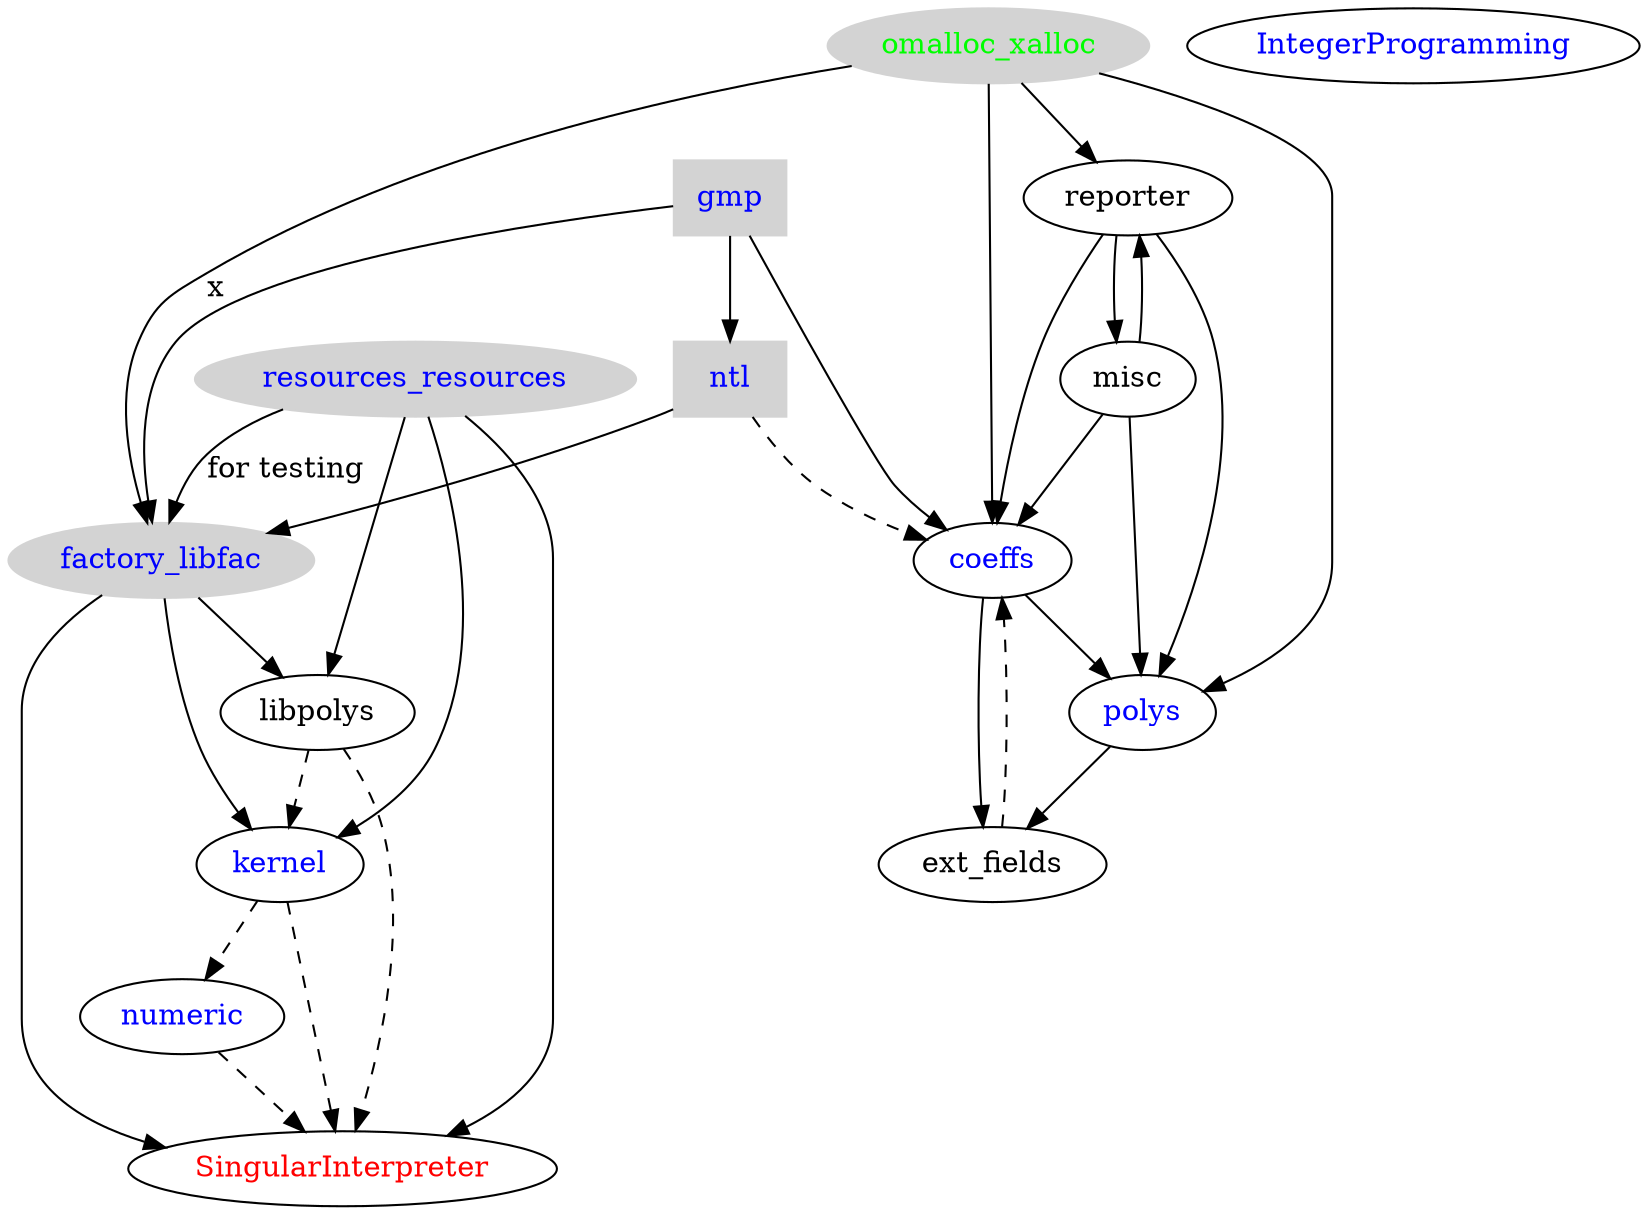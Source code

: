 digraph singular {
	gmp [ color=lightgrey, fontcolor=blue, style=filled, shape=box ];
	gmp -> ntl;
	gmp -> factory_libfac;
	gmp -> coeffs;
	ntl [ color=lightgrey, fontcolor=blue, style=filled, shape=box ];
	ntl -> factory_libfac;
	omalloc_xalloc [ color=lightgrey, fontcolor=green, style=filled ];
	omalloc_xalloc -> factory_libfac [label="x"];
	omalloc_xalloc -> reporter;
	omalloc_xalloc -> coeffs;
	omalloc_xalloc -> polys;

        resources_resources [ color=lightgrey, fontcolor=blue, style=filled ];
	resources_resources -> factory_libfac [label="for testing"];
	resources_resources -> libpolys;
	resources_resources -> kernel;
	resources_resources -> SingularInterpreter;

        factory_libfac [ color=lightgrey, fontcolor=blue, style=filled ];
	factory_libfac -> libpolys;
	factory_libfac -> kernel;
	factory_libfac -> SingularInterpreter;
	
	misc -> reporter;
	misc -> coeffs;
	misc -> polys;
	reporter -> coeffs;
	reporter -> polys;
	reporter -> misc;	
	polys -> ext_fields;
	coeffs -> ext_fields;	
        coeffs [ fontcolor=blue ];
	coeffs -> polys;
	edge [style=dashed];
	ntl -> coeffs;
	polys [ fontcolor=blue ];
	ext_fields -> coeffs;

        kernel [ fontcolor=blue ];

        libpolys -> kernel;
        numeric [ fontcolor=blue ];
	kernel -> numeric;
	kernel -> SingularInterpreter;
        SingularInterpreter [ fontcolor=red ];
        numeric -> SingularInterpreter;
        libpolys -> SingularInterpreter;
	
        IntegerProgramming [ fontcolor=blue ];
}

// dot -Tpng -o singular.png singular.dot

// boxed = third party
// filled = external
// blue = math
